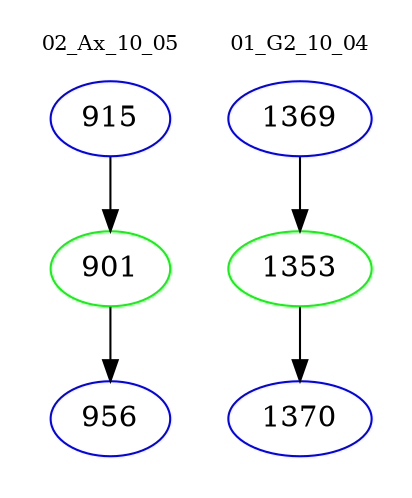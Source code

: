 digraph{
subgraph cluster_0 {
color = white
label = "02_Ax_10_05";
fontsize=10;
T0_915 [label="915", color="blue"]
T0_915 -> T0_901 [color="black"]
T0_901 [label="901", color="green"]
T0_901 -> T0_956 [color="black"]
T0_956 [label="956", color="blue"]
}
subgraph cluster_1 {
color = white
label = "01_G2_10_04";
fontsize=10;
T1_1369 [label="1369", color="blue"]
T1_1369 -> T1_1353 [color="black"]
T1_1353 [label="1353", color="green"]
T1_1353 -> T1_1370 [color="black"]
T1_1370 [label="1370", color="blue"]
}
}
